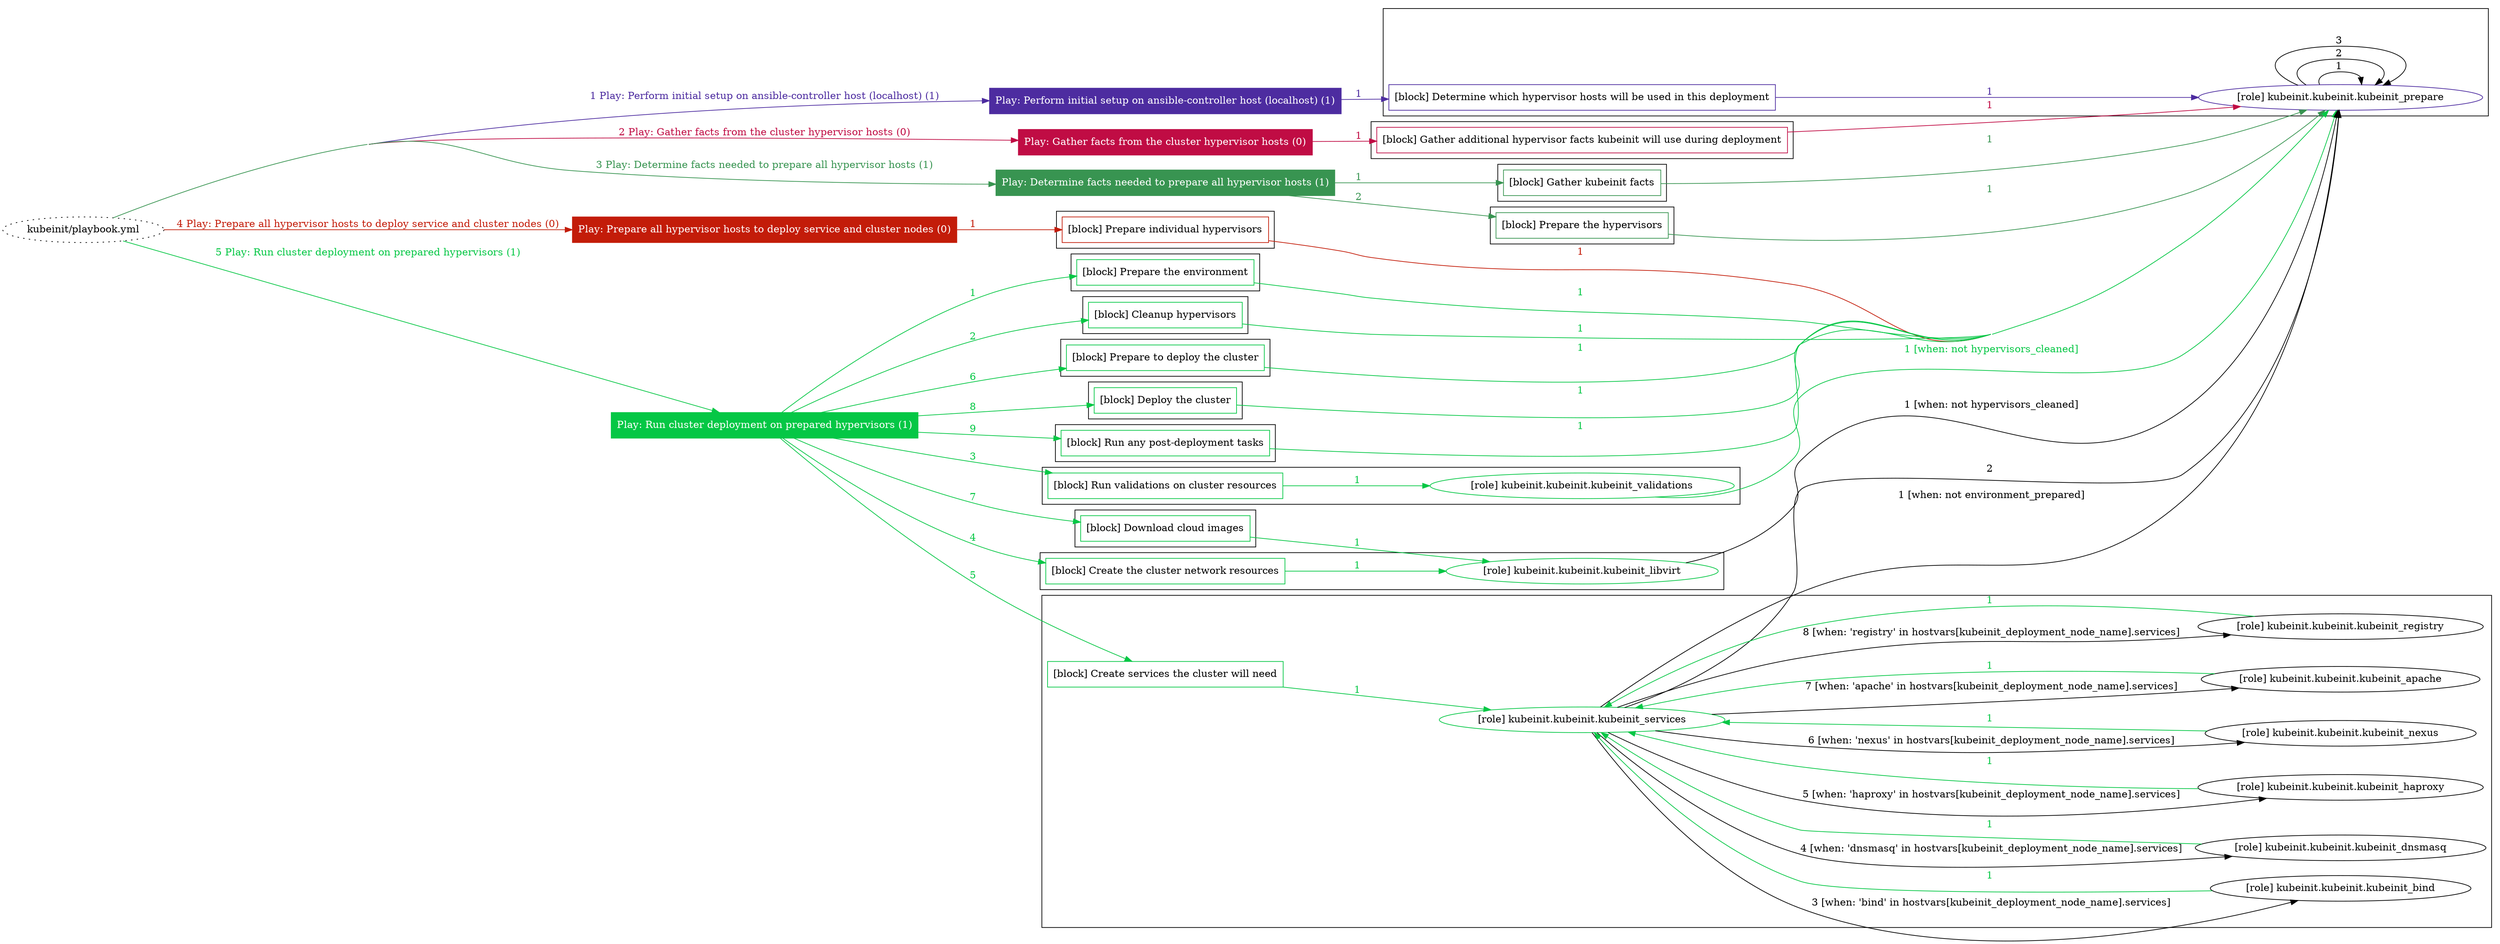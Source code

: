digraph {
	graph [concentrate=true ordering=in rankdir=LR ratio=fill]
	edge [esep=5 sep=10]
	"kubeinit/playbook.yml" [URL="/home/runner/work/kubeinit/kubeinit/kubeinit/playbook.yml" id=playbook_892a9a2f style=dotted]
	"kubeinit/playbook.yml" -> play_4451ae54 [label="1 Play: Perform initial setup on ansible-controller host (localhost) (1)" color="#4d2ca0" fontcolor="#4d2ca0" id=edge_playbook_892a9a2f_play_4451ae54 labeltooltip="1 Play: Perform initial setup on ansible-controller host (localhost) (1)" tooltip="1 Play: Perform initial setup on ansible-controller host (localhost) (1)"]
	subgraph "Play: Perform initial setup on ansible-controller host (localhost) (1)" {
		play_4451ae54 [label="Play: Perform initial setup on ansible-controller host (localhost) (1)" URL="/home/runner/work/kubeinit/kubeinit/kubeinit/playbook.yml" color="#4d2ca0" fontcolor="#ffffff" id=play_4451ae54 shape=box style=filled tooltip=localhost]
		play_4451ae54 -> block_063791da [label=1 color="#4d2ca0" fontcolor="#4d2ca0" id=edge_1_play_4451ae54_block_063791da labeltooltip=1 tooltip=1]
		subgraph cluster_block_063791da {
			block_063791da [label="[block] Determine which hypervisor hosts will be used in this deployment" URL="/home/runner/work/kubeinit/kubeinit/kubeinit/playbook.yml" color="#4d2ca0" id=block_063791da labeltooltip="Determine which hypervisor hosts will be used in this deployment" shape=box tooltip="Determine which hypervisor hosts will be used in this deployment"]
			block_063791da -> role_2690aaf3 [label="1 " color="#4d2ca0" fontcolor="#4d2ca0" id=edge_1_block_063791da_role_2690aaf3 labeltooltip="1 " tooltip="1 "]
			subgraph "kubeinit.kubeinit.kubeinit_prepare" {
				role_2690aaf3 [label="[role] kubeinit.kubeinit.kubeinit_prepare" URL="/home/runner/work/kubeinit/kubeinit/kubeinit/playbook.yml" color="#4d2ca0" id=role_2690aaf3 tooltip="kubeinit.kubeinit.kubeinit_prepare"]
				role_2690aaf3 -> role_2690aaf3 [label="1 " color=black fontcolor=black id=edge_1_role_2690aaf3_role_2690aaf3 labeltooltip="1 " tooltip="1 "]
				role_2690aaf3 -> role_2690aaf3 [label="2 " color=black fontcolor=black id=edge_2_role_2690aaf3_role_2690aaf3 labeltooltip="2 " tooltip="2 "]
				role_2690aaf3 -> role_2690aaf3 [label="3 " color=black fontcolor=black id=edge_3_role_2690aaf3_role_2690aaf3 labeltooltip="3 " tooltip="3 "]
			}
		}
	}
	"kubeinit/playbook.yml" -> play_3bd1a388 [label="2 Play: Gather facts from the cluster hypervisor hosts (0)" color="#c00c44" fontcolor="#c00c44" id=edge_playbook_892a9a2f_play_3bd1a388 labeltooltip="2 Play: Gather facts from the cluster hypervisor hosts (0)" tooltip="2 Play: Gather facts from the cluster hypervisor hosts (0)"]
	subgraph "Play: Gather facts from the cluster hypervisor hosts (0)" {
		play_3bd1a388 [label="Play: Gather facts from the cluster hypervisor hosts (0)" URL="/home/runner/work/kubeinit/kubeinit/kubeinit/playbook.yml" color="#c00c44" fontcolor="#ffffff" id=play_3bd1a388 shape=box style=filled tooltip="Play: Gather facts from the cluster hypervisor hosts (0)"]
		play_3bd1a388 -> block_37a1e50e [label=1 color="#c00c44" fontcolor="#c00c44" id=edge_1_play_3bd1a388_block_37a1e50e labeltooltip=1 tooltip=1]
		subgraph cluster_block_37a1e50e {
			block_37a1e50e [label="[block] Gather additional hypervisor facts kubeinit will use during deployment" URL="/home/runner/work/kubeinit/kubeinit/kubeinit/playbook.yml" color="#c00c44" id=block_37a1e50e labeltooltip="Gather additional hypervisor facts kubeinit will use during deployment" shape=box tooltip="Gather additional hypervisor facts kubeinit will use during deployment"]
			block_37a1e50e -> role_2690aaf3 [label="1 " color="#c00c44" fontcolor="#c00c44" id=edge_1_block_37a1e50e_role_2690aaf3 labeltooltip="1 " tooltip="1 "]
		}
	}
	"kubeinit/playbook.yml" -> play_4f4cc8f5 [label="3 Play: Determine facts needed to prepare all hypervisor hosts (1)" color="#389451" fontcolor="#389451" id=edge_playbook_892a9a2f_play_4f4cc8f5 labeltooltip="3 Play: Determine facts needed to prepare all hypervisor hosts (1)" tooltip="3 Play: Determine facts needed to prepare all hypervisor hosts (1)"]
	subgraph "Play: Determine facts needed to prepare all hypervisor hosts (1)" {
		play_4f4cc8f5 [label="Play: Determine facts needed to prepare all hypervisor hosts (1)" URL="/home/runner/work/kubeinit/kubeinit/kubeinit/playbook.yml" color="#389451" fontcolor="#ffffff" id=play_4f4cc8f5 shape=box style=filled tooltip=localhost]
		play_4f4cc8f5 -> block_43b9b885 [label=1 color="#389451" fontcolor="#389451" id=edge_1_play_4f4cc8f5_block_43b9b885 labeltooltip=1 tooltip=1]
		subgraph cluster_block_43b9b885 {
			block_43b9b885 [label="[block] Gather kubeinit facts" URL="/home/runner/work/kubeinit/kubeinit/kubeinit/playbook.yml" color="#389451" id=block_43b9b885 labeltooltip="Gather kubeinit facts" shape=box tooltip="Gather kubeinit facts"]
			block_43b9b885 -> role_2690aaf3 [label="1 " color="#389451" fontcolor="#389451" id=edge_1_block_43b9b885_role_2690aaf3 labeltooltip="1 " tooltip="1 "]
		}
		play_4f4cc8f5 -> block_fd8caeb9 [label=2 color="#389451" fontcolor="#389451" id=edge_2_play_4f4cc8f5_block_fd8caeb9 labeltooltip=2 tooltip=2]
		subgraph cluster_block_fd8caeb9 {
			block_fd8caeb9 [label="[block] Prepare the hypervisors" URL="/home/runner/work/kubeinit/kubeinit/kubeinit/playbook.yml" color="#389451" id=block_fd8caeb9 labeltooltip="Prepare the hypervisors" shape=box tooltip="Prepare the hypervisors"]
			block_fd8caeb9 -> role_2690aaf3 [label="1 " color="#389451" fontcolor="#389451" id=edge_1_block_fd8caeb9_role_2690aaf3 labeltooltip="1 " tooltip="1 "]
		}
	}
	"kubeinit/playbook.yml" -> play_7890bdbf [label="4 Play: Prepare all hypervisor hosts to deploy service and cluster nodes (0)" color="#c31c09" fontcolor="#c31c09" id=edge_playbook_892a9a2f_play_7890bdbf labeltooltip="4 Play: Prepare all hypervisor hosts to deploy service and cluster nodes (0)" tooltip="4 Play: Prepare all hypervisor hosts to deploy service and cluster nodes (0)"]
	subgraph "Play: Prepare all hypervisor hosts to deploy service and cluster nodes (0)" {
		play_7890bdbf [label="Play: Prepare all hypervisor hosts to deploy service and cluster nodes (0)" URL="/home/runner/work/kubeinit/kubeinit/kubeinit/playbook.yml" color="#c31c09" fontcolor="#ffffff" id=play_7890bdbf shape=box style=filled tooltip="Play: Prepare all hypervisor hosts to deploy service and cluster nodes (0)"]
		play_7890bdbf -> block_0d00911a [label=1 color="#c31c09" fontcolor="#c31c09" id=edge_1_play_7890bdbf_block_0d00911a labeltooltip=1 tooltip=1]
		subgraph cluster_block_0d00911a {
			block_0d00911a [label="[block] Prepare individual hypervisors" URL="/home/runner/work/kubeinit/kubeinit/kubeinit/playbook.yml" color="#c31c09" id=block_0d00911a labeltooltip="Prepare individual hypervisors" shape=box tooltip="Prepare individual hypervisors"]
			block_0d00911a -> role_2690aaf3 [label="1 " color="#c31c09" fontcolor="#c31c09" id=edge_1_block_0d00911a_role_2690aaf3 labeltooltip="1 " tooltip="1 "]
		}
	}
	"kubeinit/playbook.yml" -> play_e72393f3 [label="5 Play: Run cluster deployment on prepared hypervisors (1)" color="#05c745" fontcolor="#05c745" id=edge_playbook_892a9a2f_play_e72393f3 labeltooltip="5 Play: Run cluster deployment on prepared hypervisors (1)" tooltip="5 Play: Run cluster deployment on prepared hypervisors (1)"]
	subgraph "Play: Run cluster deployment on prepared hypervisors (1)" {
		play_e72393f3 [label="Play: Run cluster deployment on prepared hypervisors (1)" URL="/home/runner/work/kubeinit/kubeinit/kubeinit/playbook.yml" color="#05c745" fontcolor="#ffffff" id=play_e72393f3 shape=box style=filled tooltip=localhost]
		play_e72393f3 -> block_003508fe [label=1 color="#05c745" fontcolor="#05c745" id=edge_1_play_e72393f3_block_003508fe labeltooltip=1 tooltip=1]
		subgraph cluster_block_003508fe {
			block_003508fe [label="[block] Prepare the environment" URL="/home/runner/work/kubeinit/kubeinit/kubeinit/playbook.yml" color="#05c745" id=block_003508fe labeltooltip="Prepare the environment" shape=box tooltip="Prepare the environment"]
			block_003508fe -> role_2690aaf3 [label="1 " color="#05c745" fontcolor="#05c745" id=edge_1_block_003508fe_role_2690aaf3 labeltooltip="1 " tooltip="1 "]
		}
		play_e72393f3 -> block_9070a3df [label=2 color="#05c745" fontcolor="#05c745" id=edge_2_play_e72393f3_block_9070a3df labeltooltip=2 tooltip=2]
		subgraph cluster_block_9070a3df {
			block_9070a3df [label="[block] Cleanup hypervisors" URL="/home/runner/work/kubeinit/kubeinit/kubeinit/playbook.yml" color="#05c745" id=block_9070a3df labeltooltip="Cleanup hypervisors" shape=box tooltip="Cleanup hypervisors"]
			block_9070a3df -> role_2690aaf3 [label="1 " color="#05c745" fontcolor="#05c745" id=edge_1_block_9070a3df_role_2690aaf3 labeltooltip="1 " tooltip="1 "]
		}
		play_e72393f3 -> block_e173f78e [label=3 color="#05c745" fontcolor="#05c745" id=edge_3_play_e72393f3_block_e173f78e labeltooltip=3 tooltip=3]
		subgraph cluster_block_e173f78e {
			block_e173f78e [label="[block] Run validations on cluster resources" URL="/home/runner/work/kubeinit/kubeinit/kubeinit/playbook.yml" color="#05c745" id=block_e173f78e labeltooltip="Run validations on cluster resources" shape=box tooltip="Run validations on cluster resources"]
			block_e173f78e -> role_703bbfa8 [label="1 " color="#05c745" fontcolor="#05c745" id=edge_1_block_e173f78e_role_703bbfa8 labeltooltip="1 " tooltip="1 "]
			subgraph "kubeinit.kubeinit.kubeinit_validations" {
				role_703bbfa8 [label="[role] kubeinit.kubeinit.kubeinit_validations" URL="/home/runner/work/kubeinit/kubeinit/kubeinit/playbook.yml" color="#05c745" id=role_703bbfa8 tooltip="kubeinit.kubeinit.kubeinit_validations"]
				role_703bbfa8 -> role_2690aaf3 [label="1 [when: not hypervisors_cleaned]" color="#05c745" fontcolor="#05c745" id=edge_1_role_703bbfa8_role_2690aaf3 labeltooltip="1 [when: not hypervisors_cleaned]" tooltip="1 [when: not hypervisors_cleaned]"]
			}
		}
		play_e72393f3 -> block_8e76bbed [label=4 color="#05c745" fontcolor="#05c745" id=edge_4_play_e72393f3_block_8e76bbed labeltooltip=4 tooltip=4]
		subgraph cluster_block_8e76bbed {
			block_8e76bbed [label="[block] Create the cluster network resources" URL="/home/runner/work/kubeinit/kubeinit/kubeinit/playbook.yml" color="#05c745" id=block_8e76bbed labeltooltip="Create the cluster network resources" shape=box tooltip="Create the cluster network resources"]
			block_8e76bbed -> role_95bb0388 [label="1 " color="#05c745" fontcolor="#05c745" id=edge_1_block_8e76bbed_role_95bb0388 labeltooltip="1 " tooltip="1 "]
			subgraph "kubeinit.kubeinit.kubeinit_libvirt" {
				role_95bb0388 [label="[role] kubeinit.kubeinit.kubeinit_libvirt" URL="/home/runner/work/kubeinit/kubeinit/kubeinit/playbook.yml" color="#05c745" id=role_95bb0388 tooltip="kubeinit.kubeinit.kubeinit_libvirt"]
				role_95bb0388 -> role_2690aaf3 [label="1 [when: not hypervisors_cleaned]" color=black fontcolor=black id=edge_1_role_95bb0388_role_2690aaf3 labeltooltip="1 [when: not hypervisors_cleaned]" tooltip="1 [when: not hypervisors_cleaned]"]
			}
		}
		play_e72393f3 -> block_75fd97dc [label=5 color="#05c745" fontcolor="#05c745" id=edge_5_play_e72393f3_block_75fd97dc labeltooltip=5 tooltip=5]
		subgraph cluster_block_75fd97dc {
			block_75fd97dc [label="[block] Create services the cluster will need" URL="/home/runner/work/kubeinit/kubeinit/kubeinit/playbook.yml" color="#05c745" id=block_75fd97dc labeltooltip="Create services the cluster will need" shape=box tooltip="Create services the cluster will need"]
			block_75fd97dc -> role_c3b6ca17 [label="1 " color="#05c745" fontcolor="#05c745" id=edge_1_block_75fd97dc_role_c3b6ca17 labeltooltip="1 " tooltip="1 "]
			subgraph "kubeinit.kubeinit.kubeinit_services" {
				role_c3b6ca17 [label="[role] kubeinit.kubeinit.kubeinit_services" URL="/home/runner/work/kubeinit/kubeinit/kubeinit/playbook.yml" color="#05c745" id=role_c3b6ca17 tooltip="kubeinit.kubeinit.kubeinit_services"]
				role_c3b6ca17 -> role_2690aaf3 [label="1 [when: not environment_prepared]" color=black fontcolor=black id=edge_1_role_c3b6ca17_role_2690aaf3 labeltooltip="1 [when: not environment_prepared]" tooltip="1 [when: not environment_prepared]"]
				role_c3b6ca17 -> role_2690aaf3 [label="2 " color=black fontcolor=black id=edge_2_role_c3b6ca17_role_2690aaf3 labeltooltip="2 " tooltip="2 "]
				role_c3b6ca17 -> role_11ad6480 [label="3 [when: 'bind' in hostvars[kubeinit_deployment_node_name].services]" color=black fontcolor=black id=edge_3_role_c3b6ca17_role_11ad6480 labeltooltip="3 [when: 'bind' in hostvars[kubeinit_deployment_node_name].services]" tooltip="3 [when: 'bind' in hostvars[kubeinit_deployment_node_name].services]"]
				subgraph "kubeinit.kubeinit.kubeinit_bind" {
					role_11ad6480 [label="[role] kubeinit.kubeinit.kubeinit_bind" URL="/home/runner/.ansible/collections/ansible_collections/kubeinit/kubeinit/roles/kubeinit_services/tasks/start_services_containers.yml" color=black id=role_11ad6480 tooltip="kubeinit.kubeinit.kubeinit_bind"]
					role_11ad6480 -> role_c3b6ca17 [label="1 " color="#05c745" fontcolor="#05c745" id=edge_1_role_11ad6480_role_c3b6ca17 labeltooltip="1 " tooltip="1 "]
				}
				role_c3b6ca17 -> role_bdbcb030 [label="4 [when: 'dnsmasq' in hostvars[kubeinit_deployment_node_name].services]" color=black fontcolor=black id=edge_4_role_c3b6ca17_role_bdbcb030 labeltooltip="4 [when: 'dnsmasq' in hostvars[kubeinit_deployment_node_name].services]" tooltip="4 [when: 'dnsmasq' in hostvars[kubeinit_deployment_node_name].services]"]
				subgraph "kubeinit.kubeinit.kubeinit_dnsmasq" {
					role_bdbcb030 [label="[role] kubeinit.kubeinit.kubeinit_dnsmasq" URL="/home/runner/.ansible/collections/ansible_collections/kubeinit/kubeinit/roles/kubeinit_services/tasks/start_services_containers.yml" color=black id=role_bdbcb030 tooltip="kubeinit.kubeinit.kubeinit_dnsmasq"]
					role_bdbcb030 -> role_c3b6ca17 [label="1 " color="#05c745" fontcolor="#05c745" id=edge_1_role_bdbcb030_role_c3b6ca17 labeltooltip="1 " tooltip="1 "]
				}
				role_c3b6ca17 -> role_cbd6e96e [label="5 [when: 'haproxy' in hostvars[kubeinit_deployment_node_name].services]" color=black fontcolor=black id=edge_5_role_c3b6ca17_role_cbd6e96e labeltooltip="5 [when: 'haproxy' in hostvars[kubeinit_deployment_node_name].services]" tooltip="5 [when: 'haproxy' in hostvars[kubeinit_deployment_node_name].services]"]
				subgraph "kubeinit.kubeinit.kubeinit_haproxy" {
					role_cbd6e96e [label="[role] kubeinit.kubeinit.kubeinit_haproxy" URL="/home/runner/.ansible/collections/ansible_collections/kubeinit/kubeinit/roles/kubeinit_services/tasks/start_services_containers.yml" color=black id=role_cbd6e96e tooltip="kubeinit.kubeinit.kubeinit_haproxy"]
					role_cbd6e96e -> role_c3b6ca17 [label="1 " color="#05c745" fontcolor="#05c745" id=edge_1_role_cbd6e96e_role_c3b6ca17 labeltooltip="1 " tooltip="1 "]
				}
				role_c3b6ca17 -> role_b2191203 [label="6 [when: 'nexus' in hostvars[kubeinit_deployment_node_name].services]" color=black fontcolor=black id=edge_6_role_c3b6ca17_role_b2191203 labeltooltip="6 [when: 'nexus' in hostvars[kubeinit_deployment_node_name].services]" tooltip="6 [when: 'nexus' in hostvars[kubeinit_deployment_node_name].services]"]
				subgraph "kubeinit.kubeinit.kubeinit_nexus" {
					role_b2191203 [label="[role] kubeinit.kubeinit.kubeinit_nexus" URL="/home/runner/.ansible/collections/ansible_collections/kubeinit/kubeinit/roles/kubeinit_services/tasks/start_services_containers.yml" color=black id=role_b2191203 tooltip="kubeinit.kubeinit.kubeinit_nexus"]
					role_b2191203 -> role_c3b6ca17 [label="1 " color="#05c745" fontcolor="#05c745" id=edge_1_role_b2191203_role_c3b6ca17 labeltooltip="1 " tooltip="1 "]
				}
				role_c3b6ca17 -> role_c993d7df [label="7 [when: 'apache' in hostvars[kubeinit_deployment_node_name].services]" color=black fontcolor=black id=edge_7_role_c3b6ca17_role_c993d7df labeltooltip="7 [when: 'apache' in hostvars[kubeinit_deployment_node_name].services]" tooltip="7 [when: 'apache' in hostvars[kubeinit_deployment_node_name].services]"]
				subgraph "kubeinit.kubeinit.kubeinit_apache" {
					role_c993d7df [label="[role] kubeinit.kubeinit.kubeinit_apache" URL="/home/runner/.ansible/collections/ansible_collections/kubeinit/kubeinit/roles/kubeinit_services/tasks/start_services_containers.yml" color=black id=role_c993d7df tooltip="kubeinit.kubeinit.kubeinit_apache"]
					role_c993d7df -> role_c3b6ca17 [label="1 " color="#05c745" fontcolor="#05c745" id=edge_1_role_c993d7df_role_c3b6ca17 labeltooltip="1 " tooltip="1 "]
				}
				role_c3b6ca17 -> role_898f9f96 [label="8 [when: 'registry' in hostvars[kubeinit_deployment_node_name].services]" color=black fontcolor=black id=edge_8_role_c3b6ca17_role_898f9f96 labeltooltip="8 [when: 'registry' in hostvars[kubeinit_deployment_node_name].services]" tooltip="8 [when: 'registry' in hostvars[kubeinit_deployment_node_name].services]"]
				subgraph "kubeinit.kubeinit.kubeinit_registry" {
					role_898f9f96 [label="[role] kubeinit.kubeinit.kubeinit_registry" URL="/home/runner/.ansible/collections/ansible_collections/kubeinit/kubeinit/roles/kubeinit_services/tasks/start_services_containers.yml" color=black id=role_898f9f96 tooltip="kubeinit.kubeinit.kubeinit_registry"]
					role_898f9f96 -> role_c3b6ca17 [label="1 " color="#05c745" fontcolor="#05c745" id=edge_1_role_898f9f96_role_c3b6ca17 labeltooltip="1 " tooltip="1 "]
				}
			}
		}
		play_e72393f3 -> block_934e541a [label=6 color="#05c745" fontcolor="#05c745" id=edge_6_play_e72393f3_block_934e541a labeltooltip=6 tooltip=6]
		subgraph cluster_block_934e541a {
			block_934e541a [label="[block] Prepare to deploy the cluster" URL="/home/runner/work/kubeinit/kubeinit/kubeinit/playbook.yml" color="#05c745" id=block_934e541a labeltooltip="Prepare to deploy the cluster" shape=box tooltip="Prepare to deploy the cluster"]
			block_934e541a -> role_2690aaf3 [label="1 " color="#05c745" fontcolor="#05c745" id=edge_1_block_934e541a_role_2690aaf3 labeltooltip="1 " tooltip="1 "]
		}
		play_e72393f3 -> block_374303ec [label=7 color="#05c745" fontcolor="#05c745" id=edge_7_play_e72393f3_block_374303ec labeltooltip=7 tooltip=7]
		subgraph cluster_block_374303ec {
			block_374303ec [label="[block] Download cloud images" URL="/home/runner/work/kubeinit/kubeinit/kubeinit/playbook.yml" color="#05c745" id=block_374303ec labeltooltip="Download cloud images" shape=box tooltip="Download cloud images"]
			block_374303ec -> role_95bb0388 [label="1 " color="#05c745" fontcolor="#05c745" id=edge_1_block_374303ec_role_95bb0388 labeltooltip="1 " tooltip="1 "]
		}
		play_e72393f3 -> block_f2a7418e [label=8 color="#05c745" fontcolor="#05c745" id=edge_8_play_e72393f3_block_f2a7418e labeltooltip=8 tooltip=8]
		subgraph cluster_block_f2a7418e {
			block_f2a7418e [label="[block] Deploy the cluster" URL="/home/runner/work/kubeinit/kubeinit/kubeinit/playbook.yml" color="#05c745" id=block_f2a7418e labeltooltip="Deploy the cluster" shape=box tooltip="Deploy the cluster"]
			block_f2a7418e -> role_2690aaf3 [label="1 " color="#05c745" fontcolor="#05c745" id=edge_1_block_f2a7418e_role_2690aaf3 labeltooltip="1 " tooltip="1 "]
		}
		play_e72393f3 -> block_fc5d64e1 [label=9 color="#05c745" fontcolor="#05c745" id=edge_9_play_e72393f3_block_fc5d64e1 labeltooltip=9 tooltip=9]
		subgraph cluster_block_fc5d64e1 {
			block_fc5d64e1 [label="[block] Run any post-deployment tasks" URL="/home/runner/work/kubeinit/kubeinit/kubeinit/playbook.yml" color="#05c745" id=block_fc5d64e1 labeltooltip="Run any post-deployment tasks" shape=box tooltip="Run any post-deployment tasks"]
			block_fc5d64e1 -> role_2690aaf3 [label="1 " color="#05c745" fontcolor="#05c745" id=edge_1_block_fc5d64e1_role_2690aaf3 labeltooltip="1 " tooltip="1 "]
		}
	}
}
